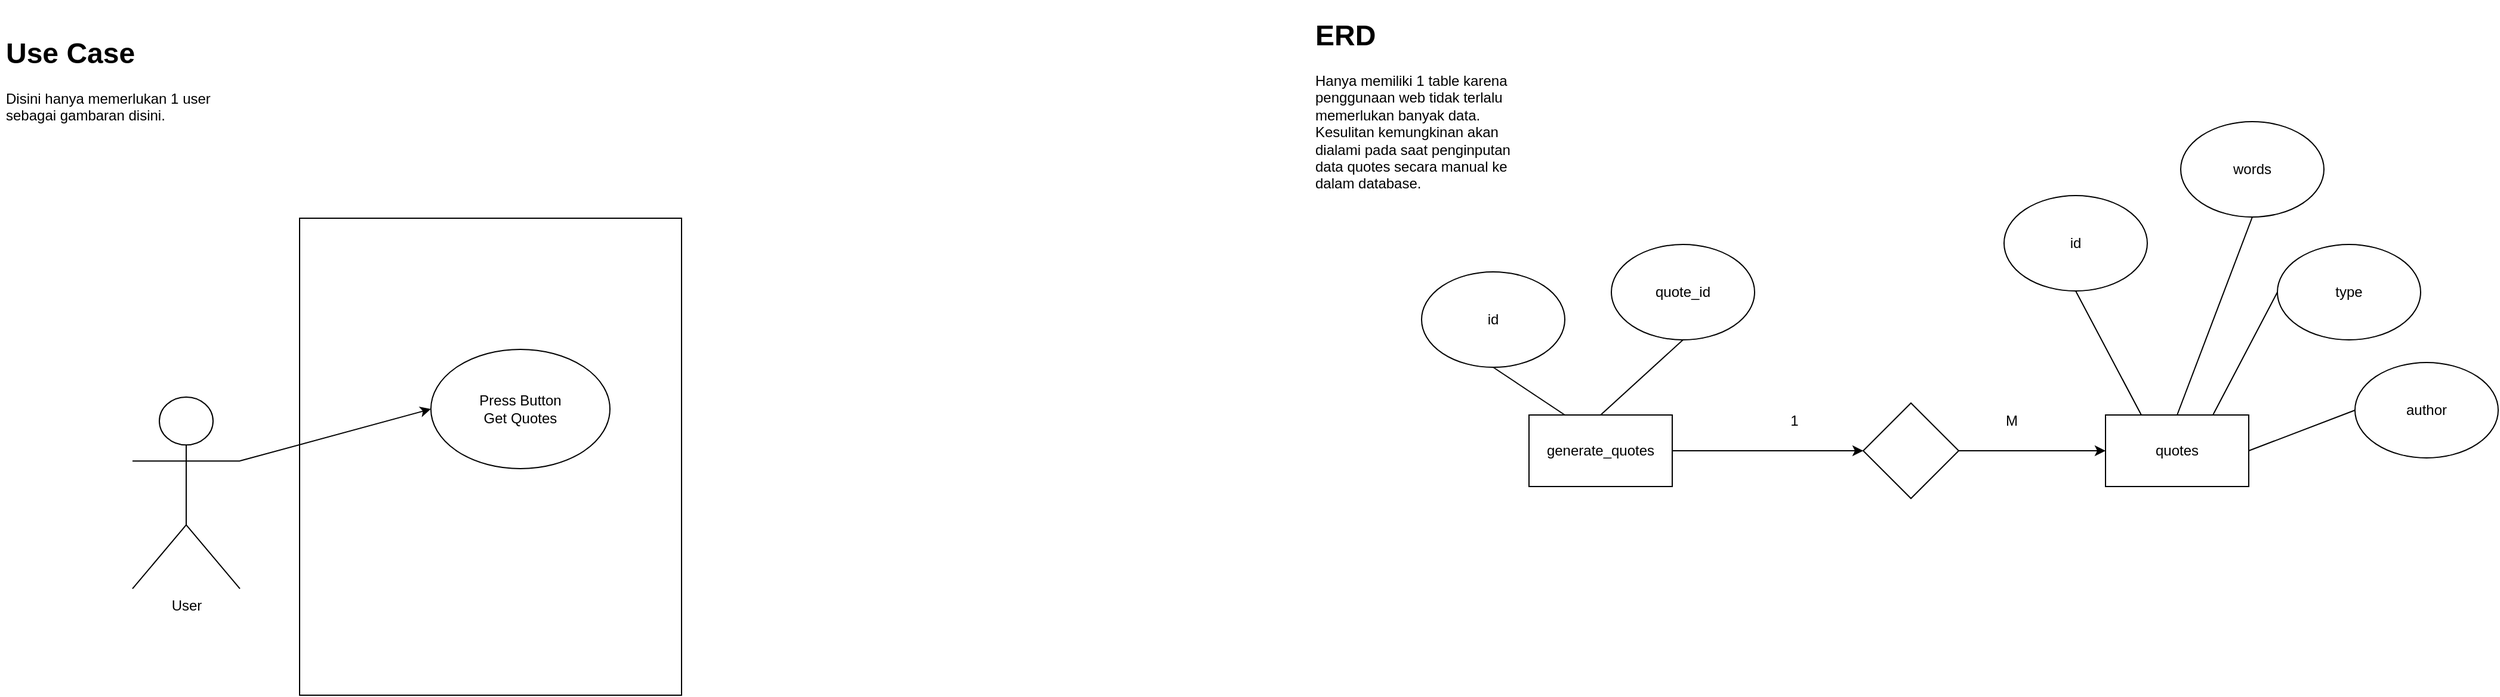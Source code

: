 <mxfile>
    <diagram id="6U0uC_UIbe8sQJKvRU5W" name="Page-1">
        <mxGraphModel dx="581" dy="454" grid="0" gridSize="10" guides="1" tooltips="1" connect="1" arrows="1" fold="1" page="1" pageScale="1" pageWidth="1100" pageHeight="850" background="none" math="0" shadow="0">
            <root>
                <mxCell id="0"/>
                <mxCell id="1" parent="0"/>
                <mxCell id="2" value="" style="rounded=0;whiteSpace=wrap;html=1;" parent="1" vertex="1">
                    <mxGeometry x="320" y="210" width="320" height="400" as="geometry"/>
                </mxCell>
                <mxCell id="3" value="&lt;h1&gt;Use Case&lt;/h1&gt;&lt;div&gt;Disini hanya memerlukan 1 user sebagai gambaran disini.&lt;/div&gt;" style="text;html=1;strokeColor=none;fillColor=none;spacing=5;spacingTop=-20;whiteSpace=wrap;overflow=hidden;rounded=0;" parent="1" vertex="1">
                    <mxGeometry x="69" y="52" width="190" height="120" as="geometry"/>
                </mxCell>
                <mxCell id="4" value="User" style="shape=umlActor;verticalLabelPosition=bottom;verticalAlign=top;html=1;outlineConnect=0;" parent="1" vertex="1">
                    <mxGeometry x="180" y="360" width="90" height="160.72" as="geometry"/>
                </mxCell>
                <mxCell id="6" value="" style="endArrow=classic;html=1;exitX=1;exitY=0.333;exitDx=0;exitDy=0;exitPerimeter=0;entryX=0;entryY=0.5;entryDx=0;entryDy=0;" parent="1" source="4" target="7" edge="1">
                    <mxGeometry width="50" height="50" relative="1" as="geometry">
                        <mxPoint x="230" y="413.573" as="sourcePoint"/>
                        <mxPoint x="850" y="470" as="targetPoint"/>
                    </mxGeometry>
                </mxCell>
                <mxCell id="7" value="Press Button&lt;br&gt;Get Quotes" style="ellipse;whiteSpace=wrap;html=1;" parent="1" vertex="1">
                    <mxGeometry x="430" y="320" width="150" height="100" as="geometry"/>
                </mxCell>
                <mxCell id="8" value="quotes" style="rounded=0;whiteSpace=wrap;html=1;" parent="1" vertex="1">
                    <mxGeometry x="1833" y="375" width="120" height="60" as="geometry"/>
                </mxCell>
                <mxCell id="9" value="&lt;h1&gt;ERD&lt;/h1&gt;&lt;div&gt;Hanya memiliki 1 table karena penggunaan web tidak terlalu memerlukan banyak data. Kesulitan kemungkinan akan dialami pada saat penginputan data quotes secara manual ke dalam database.&lt;/div&gt;" style="text;html=1;strokeColor=none;fillColor=none;spacing=5;spacingTop=-20;whiteSpace=wrap;overflow=hidden;rounded=0;" parent="1" vertex="1">
                    <mxGeometry x="1166" y="37" width="190" height="158" as="geometry"/>
                </mxCell>
                <mxCell id="10" value="id" style="ellipse;whiteSpace=wrap;html=1;" parent="1" vertex="1">
                    <mxGeometry x="1748" y="191" width="120" height="80" as="geometry"/>
                </mxCell>
                <mxCell id="11" value="words" style="ellipse;whiteSpace=wrap;html=1;" parent="1" vertex="1">
                    <mxGeometry x="1896" y="129" width="120" height="80" as="geometry"/>
                </mxCell>
                <mxCell id="12" value="type" style="ellipse;whiteSpace=wrap;html=1;" parent="1" vertex="1">
                    <mxGeometry x="1977" y="232" width="120" height="80" as="geometry"/>
                </mxCell>
                <mxCell id="13" value="author" style="ellipse;whiteSpace=wrap;html=1;" parent="1" vertex="1">
                    <mxGeometry x="2042" y="331" width="120" height="80" as="geometry"/>
                </mxCell>
                <mxCell id="20" value="" style="endArrow=none;html=1;entryX=0.5;entryY=1;entryDx=0;entryDy=0;exitX=0.25;exitY=0;exitDx=0;exitDy=0;" parent="1" source="8" target="10" edge="1">
                    <mxGeometry width="50" height="50" relative="1" as="geometry">
                        <mxPoint x="1778" y="317" as="sourcePoint"/>
                        <mxPoint x="1828" y="267" as="targetPoint"/>
                    </mxGeometry>
                </mxCell>
                <mxCell id="21" value="" style="endArrow=none;html=1;entryX=0.5;entryY=1;entryDx=0;entryDy=0;exitX=0.5;exitY=0;exitDx=0;exitDy=0;" parent="1" source="8" target="11" edge="1">
                    <mxGeometry width="50" height="50" relative="1" as="geometry">
                        <mxPoint x="1882" y="320" as="sourcePoint"/>
                        <mxPoint x="1932" y="270" as="targetPoint"/>
                    </mxGeometry>
                </mxCell>
                <mxCell id="22" value="" style="endArrow=none;html=1;entryX=0;entryY=0.5;entryDx=0;entryDy=0;exitX=0.75;exitY=0;exitDx=0;exitDy=0;" parent="1" source="8" target="12" edge="1">
                    <mxGeometry width="50" height="50" relative="1" as="geometry">
                        <mxPoint x="1953" y="363" as="sourcePoint"/>
                        <mxPoint x="2003" y="313" as="targetPoint"/>
                    </mxGeometry>
                </mxCell>
                <mxCell id="23" value="" style="endArrow=none;html=1;entryX=0;entryY=0.5;entryDx=0;entryDy=0;exitX=1;exitY=0.5;exitDx=0;exitDy=0;" parent="1" source="8" target="13" edge="1">
                    <mxGeometry width="50" height="50" relative="1" as="geometry">
                        <mxPoint x="1969" y="466" as="sourcePoint"/>
                        <mxPoint x="2019" y="416" as="targetPoint"/>
                    </mxGeometry>
                </mxCell>
                <mxCell id="24" value="generate_quotes" style="rounded=0;whiteSpace=wrap;html=1;" parent="1" vertex="1">
                    <mxGeometry x="1350" y="375" width="120" height="60" as="geometry"/>
                </mxCell>
                <mxCell id="25" value="id" style="ellipse;whiteSpace=wrap;html=1;" parent="1" vertex="1">
                    <mxGeometry x="1260" y="255" width="120" height="80" as="geometry"/>
                </mxCell>
                <mxCell id="26" value="quote_id" style="ellipse;whiteSpace=wrap;html=1;" parent="1" vertex="1">
                    <mxGeometry x="1419" y="232" width="120" height="80" as="geometry"/>
                </mxCell>
                <mxCell id="29" value="" style="endArrow=none;html=1;entryX=0.5;entryY=1;entryDx=0;entryDy=0;exitX=0.25;exitY=0;exitDx=0;exitDy=0;" parent="1" source="24" target="25" edge="1">
                    <mxGeometry width="50" height="50" relative="1" as="geometry">
                        <mxPoint x="1301" y="420" as="sourcePoint"/>
                        <mxPoint x="1351" y="370" as="targetPoint"/>
                    </mxGeometry>
                </mxCell>
                <mxCell id="30" value="" style="endArrow=none;html=1;entryX=0.5;entryY=1;entryDx=0;entryDy=0;exitX=0.5;exitY=0;exitDx=0;exitDy=0;" parent="1" source="24" target="26" edge="1">
                    <mxGeometry width="50" height="50" relative="1" as="geometry">
                        <mxPoint x="1405" y="423" as="sourcePoint"/>
                        <mxPoint x="1455" y="373" as="targetPoint"/>
                    </mxGeometry>
                </mxCell>
                <mxCell id="33" value="" style="endArrow=classic;html=1;exitX=1;exitY=0.5;exitDx=0;exitDy=0;entryX=0;entryY=0.5;entryDx=0;entryDy=0;" parent="1" source="24" target="34" edge="1">
                    <mxGeometry width="50" height="50" relative="1" as="geometry">
                        <mxPoint x="1532" y="436" as="sourcePoint"/>
                        <mxPoint x="1582" y="386" as="targetPoint"/>
                    </mxGeometry>
                </mxCell>
                <mxCell id="35" style="edgeStyle=none;html=1;exitX=1;exitY=0.5;exitDx=0;exitDy=0;entryX=0;entryY=0.5;entryDx=0;entryDy=0;" parent="1" source="34" target="8" edge="1">
                    <mxGeometry relative="1" as="geometry"/>
                </mxCell>
                <mxCell id="34" value="" style="rhombus;whiteSpace=wrap;html=1;" parent="1" vertex="1">
                    <mxGeometry x="1630" y="365" width="80" height="80" as="geometry"/>
                </mxCell>
                <mxCell id="36" value="1" style="text;html=1;align=center;verticalAlign=middle;resizable=0;points=[];autosize=1;strokeColor=none;fillColor=none;" parent="1" vertex="1">
                    <mxGeometry x="1563" y="371" width="17" height="18" as="geometry"/>
                </mxCell>
                <mxCell id="37" value="M" style="text;html=1;align=center;verticalAlign=middle;resizable=0;points=[];autosize=1;strokeColor=none;fillColor=none;" parent="1" vertex="1">
                    <mxGeometry x="1744" y="371" width="20" height="18" as="geometry"/>
                </mxCell>
            </root>
        </mxGraphModel>
    </diagram>
</mxfile>